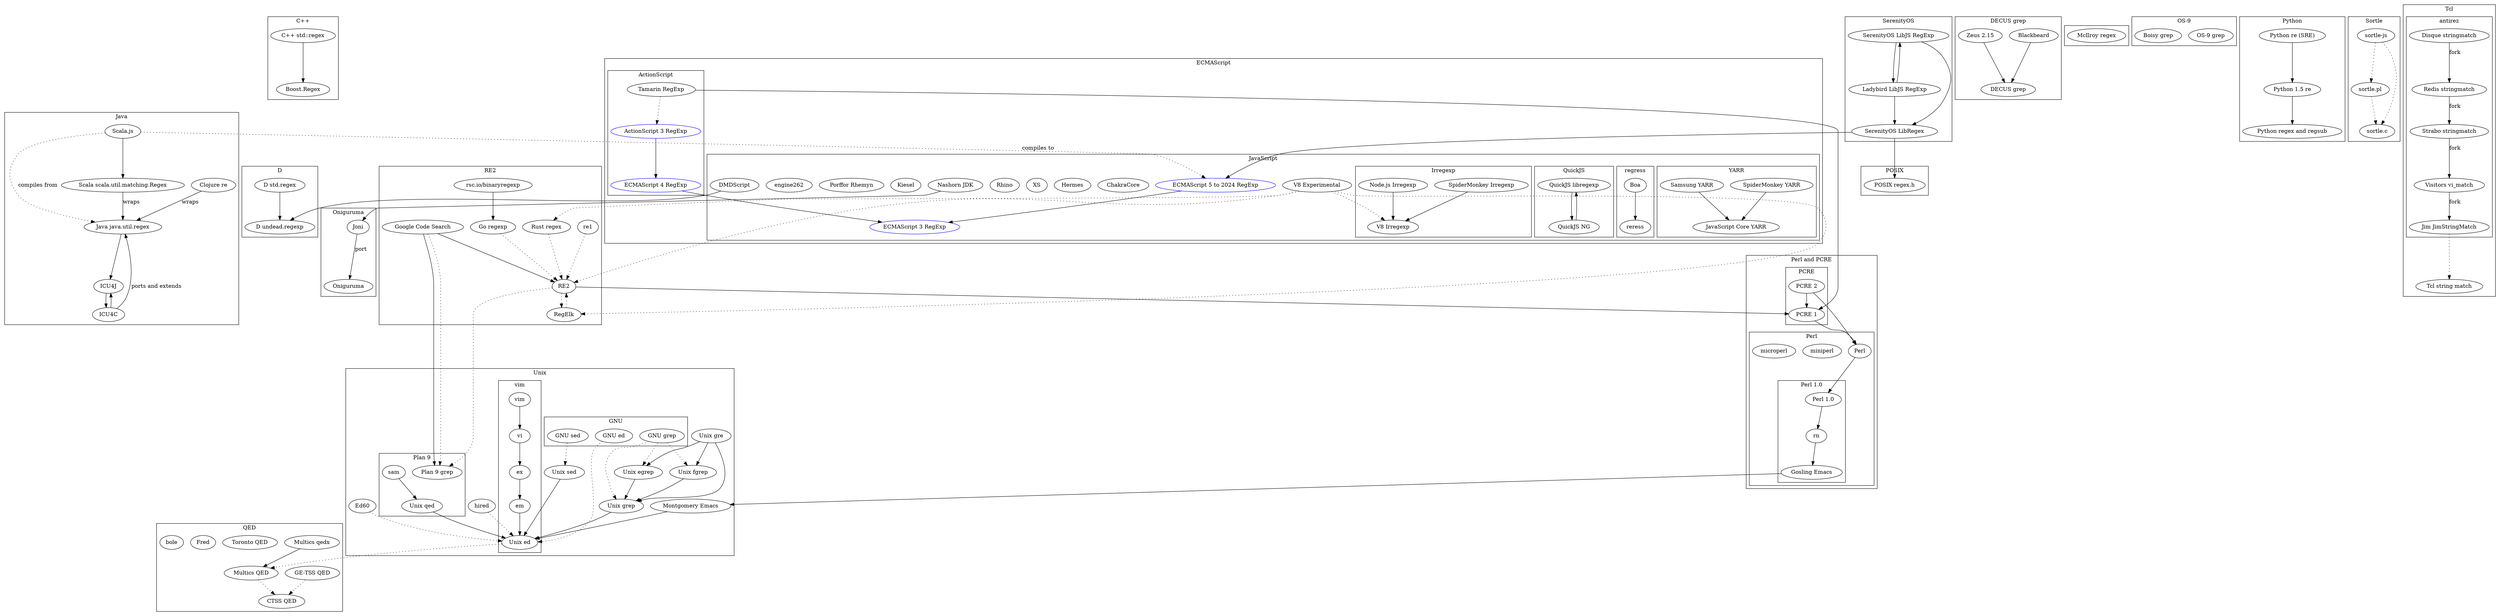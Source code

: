 digraph regexp_relations {
  compund=true;

  subgraph cluster_cpp {
    label="C++";
    boost [label="Boost.Regex"];
    cpp [label="C++ std::regex"];

    boost; // TODO: Influences?
    cpp -> boost;
  }

  subgraph cluster_d {
    label="D";
    d [label="D std.regex"];
    d_undead [label="D undead.regexp"];

    d_undead; // TODO: Influences?
    d -> d_undead; // TODO: Kind of influence
  }

  subgraph cluster_decus_grep {
    label="DECUS grep";
    blackbeard [label="Blackbeard"];
    decus_grep [label="DECUS grep"];
    zeus_215 [label="Zeus 2.15"];

    decus_grep;
    blackbeard -> decus_grep;
    zeus_215 -> decus_grep;
  }

  subgraph cluster_ecmascript {
    label="ECMAScript";

    subgraph cluster_javascript {
      label="JavaScript";
      ecmascript3 [label="ECMAScript 3 RegExp", color=blue];
      ecmascript [label="ECMAScript 5 to 2024 RegExp", color=blue];
      // ecmascript5 [label="ECMAScript 5 RegExp", color=blue];
      // ecmascript51 [label="ECMAScript 5.1 RegExp", color=blue];
      // ecmascript2015 [label="ECMAScript 2015 RegExp", color=blue];
      // ecmascript2016 [label="ECMAScript 2016 RegExp", color=blue];
      // ecmascript2017 [label="ECMAScript 2017 RegExp", color=blue];
      // ecmascript2018 [label="ECMAScript 2018 RegExp", color=blue];
      // ecmascript2019 [label="ECMAScript 2019 RegExp", color=blue];
      // ecmascript2020 [label="ECMAScript 2020 RegExp", color=blue];
      // ecmascript2021 [label="ECMAScript 2021 RegExp", color=blue];
      // ecmascript2022 [label="ECMAScript 2022 RegExp", color=blue];
      // ecmascript2023 [label="ECMAScript 2023 RegExp", color=blue];
      // ecmascript2024 [label="ECMAScript 2024 RegExp", color=blue];

      ecmascript3;
      ecmascript -> ecmascript3;
      // ecmascript5 -> ecmascript3;
      // ecmascript51 -> ecmascript5;
      // ecmascript2015 -> ecmascript51;
      // ecmascript2016 -> ecmascript2015;
      // ecmascript2017 -> ecmascript2016;
      // ecmascript2018 -> ecmascript2017;
      // ecmascript2019 -> ecmascript2018;
      // ecmascript2020 -> ecmascript2019;
      // ecmascript2021 -> ecmascript2020;
      // ecmascript2022 -> ecmascript2021;
      // ecmascript2023 -> ecmascript2022;
      // ecmascript2024 -> ecmascript2023;

      subgraph cluster_irregexp {
        label="Irregexp";
        v8_irregexp [label="V8 Irregexp"];
        spidermonkey_irregexp [label="SpiderMonkey Irregexp"];
        nodejs_irregexp [label="Node.js Irregexp"];

        spidermonkey_irregexp -> v8_irregexp;
        nodejs_irregexp -> v8_irregexp; // TODO: Is this sufficiently different from V8 to include?
      }

      v8_exp [label="V8 Experimental"];
      v8_exp -> v8_irregexp [style=dotted]; // Shared project
      // v8_exp -> re2; (in cluster_re2)
      // v8_exp -> rust; (in cluster_re2)
      // v8_exp -> regelk; (in cluster_re2)

      subgraph cluster_yarr {
        label="YARR";
        javascriptcore_yarr [label="JavaScript Core YARR"];
        spidermonkey_yarr [label="SpiderMonkey YARR"];
        samsung_yarr [label="Samsung YARR"];

        spidermonkey_yarr -> javascriptcore_yarr;
        samsung_yarr -> javascriptcore_yarr;
      }

      subgraph cluster_regress {
        label="regress";
        regress [label="reress"];
        boa [label="Boa"];

        boa -> regress;
      }

      subgraph cluster_quickjs {
        label="QuickJS";
        quickjs [label="QuickJS libregexp"];
        quickjs_ng [label="QuickJS NG"];

        quickjs -> quickjs_ng;
        quickjs_ng -> quickjs;
      }

      chakracore [label="ChakraCore"];

      hermes [label="Hermes"];

      xs [label="XS"];

      rhino [label="Rhino"];

      nashorn [label="Nashorn JDK"];
      // nashorn -> joni; (in cluster_oniguruma)

      kiesel [label="Kiesel"];

      porffor [label="Porffor Rhemyn"];

      engine262 [label="engine262"];

      dmdscript [label="DMDScript"];
      dmdscript -> d_undead;
    }

    subgraph cluster_actionscript {
      label="ActionScript";
      ecmascript4 [label="ECMAScript 4 RegExp", color=blue];
      actionscript [label="ActionScript 3 RegExp", color=blue];
      tamarin [label="Tamarin RegExp"];

      ecmascript4 -> ecmascript3;
      actionscript -> ecmascript4;
      tamarin -> actionscript [style=dotted];
      // tamarin -> pcre1; (in cluster_pcre)
    }
  }

  subgraph cluster_java {
    label="Java";
    java [label="Java java.util.regex"];
    icu4j [label="ICU4J"];
    icu4c [label="ICU4C"];
    clojure [label="Clojure re"];
    scala [label="Scala scala.util.matching.Regex"];
    scala_js [label="Scala.js"];

    java; // TODO: Influences?
    java -> icu4j; // TODO: Did ICU4J actually influence java.util.regex?
    icu4j -> icu4c;
    icu4c -> java [label="ports and extends"];
    icu4c -> icu4j;
    clojure -> java [label="wraps"];
    scala -> java [label="wraps"];
    scala_js -> java [label="compiles from", style=dotted];
    scala_js -> ecmascript [label="compiles to", style=dotted]; // TODO: Specific versions
    scala_js -> scala;
  }

  subgraph cluster_mcilroy {
    mcilroy [label="McIlroy regex"];
  }

  subgraph cluster_oniguruma {
    label="Oniguruma";
    oniguruma [label="Oniguruma"];
    joni [label="Joni"];

    oniguruma; // TODO
    joni -> oniguruma [label="port"];
    nashorn -> joni;
  }

  subgraph cluster_os9 {
    label="OS-9"
    os9_grep [label="OS-9 grep"];
    boisy_grep [label="Boisy grep"];
  }

  subgraph cluster_perl_pcre {
    label="Perl and PCRE";

    subgraph cluster_perl {
      label="Perl";
      perl [label="Perl"];
      miniperl [label="miniperl"];
      microperl [label="microperl"];

      perl -> perl1;
      miniperl; // TODO: Unclear relation
      microperl; // TODO: Unclear relation

      subgraph cluster_perl1 {
        label="Perl 1.0";
        gosling_emacs [label="Gosling Emacs"];
        rn [label="rn"];
        perl1 [label="Perl 1.0"];

        // gosling_emacs -> montgomery_emacs; (in cluster_unix)
        rn -> gosling_emacs;
        perl1 -> rn;
      }
    }

    subgraph cluster_pcre {
      label="PCRE";
      pcre1 [label="PCRE 1"];
      pcre2 [label="PCRE 2"];

      pcre1 -> perl; // TODO
      pcre2 -> pcre1; // TODO
      pcre2 -> perl; // TODO

      tamarin -> pcre1;
    }
  }

  subgraph cluster_posix {
    label="POSIX"
    posix [label="POSIX regex.h"];
    posix;
  }

  subgraph cluster_python {
    label="Python";
    python_regex [label="Python regex and regsub"];
    python_15_re [label="Python 1.5 re"];
    python_sre [label="Python re (SRE)"];

    python_regex; // TODO: Unclear relations
    python_15_re -> python_regex; // TODO: Unclear relations
    python_sre -> python_15_re; // TODO: Unclear relations
  }

  subgraph cluster_qed {
    label="QED";
    ctss_qed [label="CTSS QED"];
    multics_qed [label="Multics QED"];
    getss_qed [label="GE-TSS QED"];
    multics_qedx [label="Multics qedx"];
    toronto_qed [label="Toronto QED"];
    fred [label="Fred"];
    bole [label="bole"];

    ctss_qed; // [dmr-qed]
    multics_qed -> ctss_qed [style=dotted]; // [dmr-qed]
    getss_qed -> ctss_qed [style=dotted]; // [dmr-qed]
    multics_qedx -> multics_qed; // [dmr-qed]
    toronto_qed; // [dmr-qed] TODO: Unclear relations
    fred; // [dmr-qed] TODO: Unclear relations
    bole; // [dmr-qed] TODO: Unclear relations
  }

  subgraph cluster_unix {
    label="Unix";
    unix_ed [label="Unix ed"];
    unix_grep [label="Unix grep"];
    unix_egrep [label="Unix egrep"];
    unix_fgrep [label="Unix fgrep"];
    unix_sed [label="Unix sed"];
    unix_qed [label="Unix qed"];
    montgomery_emacs [label="Montgomery Emacs"];
    unix_gre [label="Unix gre"];

    unix_ed -> multics_qed [style=dotted]; // [dmr-qed]
    unix_grep -> unix_ed;
    unix_egrep -> unix_grep;
    unix_fgrep -> unix_grep;
    unix_sed -> unix_ed;
    unix_qed -> unix_ed;
    montgomery_emacs -> unix_ed; // TODO: Is this accurate?
    gosling_emacs -> montgomery_emacs; // TODO: Is this accurate?
    unix_gre -> unix_grep;
    unix_gre -> unix_egrep;
    unix_gre -> unix_fgrep;

    subgraph cluster_vim {
      label="vim";
      em [label="em"];
      ex [label="ex"];
      vi [label="vi"];
      vim [label="vim"];

      em -> unix_ed; // [dmr-qed]
      ex -> em; // [dmr-qed]
      vi -> ex; // [dmr-qed]
      vim -> vi;
    }

    subgraph cluster_plan9 {
      label="Plan 9";
      plan9_grep [label="Plan 9 grep"];
      sam [label="sam"];

      plan9_grep; // TODO
      sam -> unix_qed; // [dmr-qed]
    }

    subgraph cluster_gnu {
      label="GNU";
      gnu_ed [label="GNU ed"];
      gnu_grep [label="GNU grep"];
      gnu_sed [label="GNU sed"];
    }

    gnu_ed -> unix_ed [style=dotted];
    gnu_grep -> unix_grep [style=dotted];
    gnu_grep -> unix_egrep [style=dotted];
    gnu_grep -> unix_fgrep [style=dotted];
    gnu_sed -> unix_sed [style=dotted];

    hired [label="hired"];
    ed60 [label="Ed60"];

    hired -> unix_ed [style=dotted];
    ed60 -> unix_ed [style=dotted];
  }

  subgraph cluster_re2 {
    label="RE2";
    code_search [label="Google Code Search"];
    re2 [label="RE2"];
    re1 [label="re1"];
    go [label="Go regexp"];
    go_binary [label="rsc.io/binaryregexp"];
    rust [label="Rust regex"];
    regelk [label="RegElk"];

    code_search -> re2;
    code_search -> plan9_grep; // Early versions
    code_search -> plan9_grep [style=dotted];
    re2 -> plan9_grep [style=dotted];
    re2 -> pcre1; // Minor(?) code reuse
    re2 -> regelk [style=dotted]; // Linear lookaround
    re1 -> re2 [style=dotted]; // TODO: Mark other relations
    go -> re2 [style=dotted];
    go_binary -> go;
    rust -> re2 [style=dotted]; // TODO: Mark other relations
    regelk -> re2 [style=dotted];
    v8_exp -> re2 [style=dotted]; // Linear design
    v8_exp -> rust [style=dotted]; // Linear design
    v8_exp -> regelk [style=dotted]; // Linear lookaround
  }

  subgraph cluster_serenity {
    label="SerenityOS";
    serenity_libregex [label="SerenityOS LibRegex"];
    serenity_libjs [label="SerenityOS LibJS RegExp"];
    ladybird_libjs [label="Ladybird LibJS RegExp"];

    serenity_libregex -> posix;
    serenity_libregex -> ecmascript;
    serenity_libjs -> ladybird_libjs;
    serenity_libjs -> serenity_libregex;
    ladybird_libjs -> serenity_libjs;
    ladybird_libjs -> serenity_libregex;
  }

  subgraph cluster_sortle {
    label="Sortle";
    sortle_c [label="sortle.c"];
    sortle_pl [label="sortle.pl"];
    sortle_js [label="sortle-js"];

    sortle_c;
    sortle_pl -> sortle_c [style=dotted];
    sortle_js -> sortle_c [style=dotted];
    sortle_js -> sortle_pl [style=dotted];
  }

  subgraph cluster_tcl {
    label="Tcl";
    tcl [label="Tcl string match"]; // TODO: Is this a language standard or implementation?

    tcl; // TODO: Influences?

    subgraph cluster_antirez {
      label="antirez";
      jim [label="Jim JimStringMatch"]; // TODO: Later versions
      visitors [label="Visitors vi_match"];
      strabo [label="Strabo stringmatch"];
      redis [label="Redis stringmatch"];
      disque [label="Disque stringmatch"];

      visitors -> jim [label="fork"];
      strabo -> visitors [label="fork"];
      redis -> strabo [label="fork"];
      disque -> redis [label="fork"];
    }

    jim -> tcl [style=dotted]; // TODO: Kind of influence
  }
}

// Sources:
// [dmr-qed]: https://web.archive.org/web/20250102124744/https://www.bell-labs.com/usr/dmr/www/qed.html
